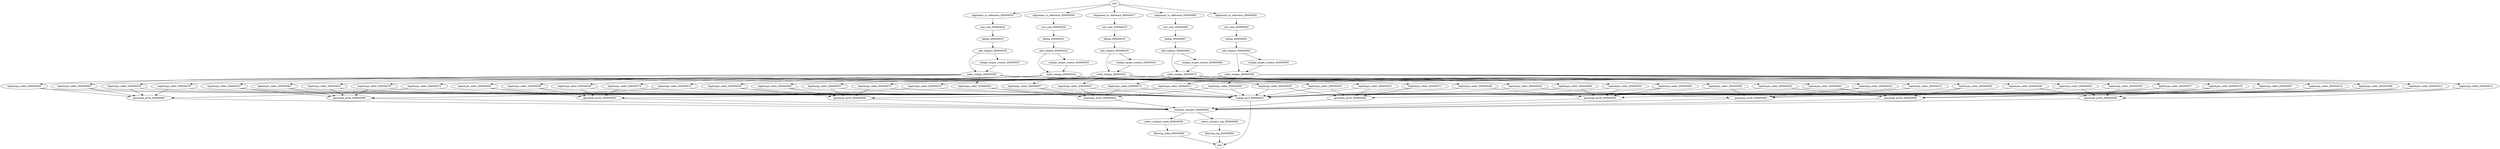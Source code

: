 strict digraph {
alignment_to_reference_ID0000001 [size=10000000];
sort_sam_ID0000002 [size=10000000];
dedup_ID0000003 [size=10000000];
add_replace_ID0000004 [size=10000000];
realign_target_creator_ID0000005 [size=10000000];
indel_realign_ID0000006 [size=10000000];
haplotype_caller_ID0000007 [size=10000000];
haplotype_caller_ID0000008 [size=10000000];
haplotype_caller_ID0000009 [size=10000000];
haplotype_caller_ID0000010 [size=10000000];
haplotype_caller_ID0000011 [size=10000000];
haplotype_caller_ID0000012 [size=10000000];
haplotype_caller_ID0000013 [size=10000000];
haplotype_caller_ID0000014 [size=10000000];
haplotype_caller_ID0000015 [size=10000000];
haplotype_caller_ID0000016 [size=10000000];
alignment_to_reference_ID0000017 [size=10000000];
sort_sam_ID0000018 [size=10000000];
dedup_ID0000019 [size=10000000];
add_replace_ID0000020 [size=10000000];
realign_target_creator_ID0000021 [size=10000000];
indel_realign_ID0000022 [size=10000000];
haplotype_caller_ID0000023 [size=10000000];
haplotype_caller_ID0000024 [size=10000000];
haplotype_caller_ID0000025 [size=10000000];
haplotype_caller_ID0000026 [size=10000000];
haplotype_caller_ID0000027 [size=10000000];
haplotype_caller_ID0000028 [size=10000000];
haplotype_caller_ID0000029 [size=10000000];
haplotype_caller_ID0000030 [size=10000000];
haplotype_caller_ID0000031 [size=10000000];
haplotype_caller_ID0000032 [size=10000000];
alignment_to_reference_ID0000033 [size=10000000];
sort_sam_ID0000034 [size=10000000];
dedup_ID0000035 [size=10000000];
add_replace_ID0000036 [size=10000000];
realign_target_creator_ID0000037 [size=10000000];
indel_realign_ID0000038 [size=10000000];
haplotype_caller_ID0000039 [size=10000000];
haplotype_caller_ID0000040 [size=10000000];
haplotype_caller_ID0000041 [size=10000000];
haplotype_caller_ID0000042 [size=10000000];
haplotype_caller_ID0000043 [size=10000000];
haplotype_caller_ID0000044 [size=10000000];
haplotype_caller_ID0000045 [size=10000000];
haplotype_caller_ID0000046 [size=10000000];
haplotype_caller_ID0000047 [size=10000000];
haplotype_caller_ID0000048 [size=10000000];
alignment_to_reference_ID0000049 [size=10000000];
sort_sam_ID0000050 [size=10000000];
dedup_ID0000051 [size=10000000];
add_replace_ID0000052 [size=10000000];
realign_target_creator_ID0000053 [size=10000000];
indel_realign_ID0000054 [size=10000000];
haplotype_caller_ID0000055 [size=10000000];
haplotype_caller_ID0000056 [size=10000000];
haplotype_caller_ID0000057 [size=10000000];
haplotype_caller_ID0000058 [size=10000000];
haplotype_caller_ID0000059 [size=10000000];
haplotype_caller_ID0000060 [size=10000000];
haplotype_caller_ID0000061 [size=10000000];
haplotype_caller_ID0000062 [size=10000000];
haplotype_caller_ID0000063 [size=10000000];
haplotype_caller_ID0000064 [size=10000000];
alignment_to_reference_ID0000065 [size=10000000];
sort_sam_ID0000066 [size=10000000];
dedup_ID0000067 [size=10000000];
add_replace_ID0000068 [size=10000000];
realign_target_creator_ID0000069 [size=10000000];
indel_realign_ID0000070 [size=10000000];
haplotype_caller_ID0000071 [size=10000000];
haplotype_caller_ID0000072 [size=10000000];
haplotype_caller_ID0000073 [size=10000000];
haplotype_caller_ID0000074 [size=10000000];
haplotype_caller_ID0000075 [size=10000000];
haplotype_caller_ID0000076 [size=10000000];
haplotype_caller_ID0000077 [size=10000000];
haplotype_caller_ID0000078 [size=10000000];
haplotype_caller_ID0000079 [size=10000000];
haplotype_caller_ID0000080 [size=10000000];
merge_gcvf_ID0000081 [size=10000000];
genotype_gvcfs_ID0000082 [size=10000000];
genotype_gvcfs_ID0000083 [size=10000000];
genotype_gvcfs_ID0000084 [size=10000000];
genotype_gvcfs_ID0000085 [size=10000000];
genotype_gvcfs_ID0000086 [size=10000000];
genotype_gvcfs_ID0000087 [size=10000000];
genotype_gvcfs_ID0000088 [size=10000000];
genotype_gvcfs_ID0000089 [size=10000000];
genotype_gvcfs_ID0000090 [size=10000000];
genotype_gvcfs_ID0000091 [size=10000000];
combine_variants_ID0000092 [size=10000000];
select_variants_snp_ID0000093 [size=10000000];
filtering_snp_ID0000094 [size=10000000];
select_variants_indel_ID0000095 [size=10000000];
filtering_indel_ID0000096 [size=10000000];
root [size=2];
end [size=2];
alignment_to_reference_ID0000001 -> sort_sam_ID0000002 [size=40000000];
sort_sam_ID0000002 -> dedup_ID0000003 [size=40000000];
dedup_ID0000003 -> add_replace_ID0000004 [size=40000000];
add_replace_ID0000004 -> realign_target_creator_ID0000005 [size=40000000];
add_replace_ID0000004 -> indel_realign_ID0000006 [size=40000000];
realign_target_creator_ID0000005 -> indel_realign_ID0000006 [size=40000000];
indel_realign_ID0000006 -> haplotype_caller_ID0000007 [size=40000000];
indel_realign_ID0000006 -> haplotype_caller_ID0000008 [size=40000000];
indel_realign_ID0000006 -> haplotype_caller_ID0000009 [size=40000000];
indel_realign_ID0000006 -> haplotype_caller_ID0000010 [size=40000000];
indel_realign_ID0000006 -> haplotype_caller_ID0000011 [size=40000000];
indel_realign_ID0000006 -> haplotype_caller_ID0000012 [size=40000000];
indel_realign_ID0000006 -> haplotype_caller_ID0000013 [size=40000000];
indel_realign_ID0000006 -> haplotype_caller_ID0000014 [size=40000000];
indel_realign_ID0000006 -> haplotype_caller_ID0000015 [size=40000000];
indel_realign_ID0000006 -> haplotype_caller_ID0000016 [size=40000000];
haplotype_caller_ID0000007 -> merge_gcvf_ID0000081 [size=40000000];
haplotype_caller_ID0000007 -> genotype_gvcfs_ID0000082 [size=40000000];
haplotype_caller_ID0000008 -> merge_gcvf_ID0000081 [size=40000000];
haplotype_caller_ID0000008 -> genotype_gvcfs_ID0000083 [size=40000000];
haplotype_caller_ID0000009 -> merge_gcvf_ID0000081 [size=40000000];
haplotype_caller_ID0000009 -> genotype_gvcfs_ID0000084 [size=40000000];
haplotype_caller_ID0000010 -> merge_gcvf_ID0000081 [size=40000000];
haplotype_caller_ID0000010 -> genotype_gvcfs_ID0000085 [size=40000000];
haplotype_caller_ID0000011 -> merge_gcvf_ID0000081 [size=40000000];
haplotype_caller_ID0000011 -> genotype_gvcfs_ID0000086 [size=40000000];
haplotype_caller_ID0000012 -> merge_gcvf_ID0000081 [size=40000000];
haplotype_caller_ID0000012 -> genotype_gvcfs_ID0000087 [size=40000000];
haplotype_caller_ID0000013 -> merge_gcvf_ID0000081 [size=40000000];
haplotype_caller_ID0000013 -> genotype_gvcfs_ID0000088 [size=40000000];
haplotype_caller_ID0000014 -> merge_gcvf_ID0000081 [size=40000000];
haplotype_caller_ID0000014 -> genotype_gvcfs_ID0000089 [size=40000000];
haplotype_caller_ID0000015 -> merge_gcvf_ID0000081 [size=40000000];
haplotype_caller_ID0000015 -> genotype_gvcfs_ID0000090 [size=40000000];
haplotype_caller_ID0000016 -> merge_gcvf_ID0000081 [size=40000000];
haplotype_caller_ID0000016 -> genotype_gvcfs_ID0000091 [size=40000000];
alignment_to_reference_ID0000017 -> sort_sam_ID0000018 [size=40000000];
sort_sam_ID0000018 -> dedup_ID0000019 [size=40000000];
dedup_ID0000019 -> add_replace_ID0000020 [size=40000000];
add_replace_ID0000020 -> realign_target_creator_ID0000021 [size=40000000];
add_replace_ID0000020 -> indel_realign_ID0000022 [size=40000000];
realign_target_creator_ID0000021 -> indel_realign_ID0000022 [size=40000000];
indel_realign_ID0000022 -> haplotype_caller_ID0000023 [size=40000000];
indel_realign_ID0000022 -> haplotype_caller_ID0000024 [size=40000000];
indel_realign_ID0000022 -> haplotype_caller_ID0000025 [size=40000000];
indel_realign_ID0000022 -> haplotype_caller_ID0000026 [size=40000000];
indel_realign_ID0000022 -> haplotype_caller_ID0000027 [size=40000000];
indel_realign_ID0000022 -> haplotype_caller_ID0000028 [size=40000000];
indel_realign_ID0000022 -> haplotype_caller_ID0000029 [size=40000000];
indel_realign_ID0000022 -> haplotype_caller_ID0000030 [size=40000000];
indel_realign_ID0000022 -> haplotype_caller_ID0000031 [size=40000000];
indel_realign_ID0000022 -> haplotype_caller_ID0000032 [size=40000000];
haplotype_caller_ID0000023 -> merge_gcvf_ID0000081 [size=40000000];
haplotype_caller_ID0000023 -> genotype_gvcfs_ID0000082 [size=40000000];
haplotype_caller_ID0000024 -> merge_gcvf_ID0000081 [size=40000000];
haplotype_caller_ID0000024 -> genotype_gvcfs_ID0000083 [size=40000000];
haplotype_caller_ID0000025 -> merge_gcvf_ID0000081 [size=40000000];
haplotype_caller_ID0000025 -> genotype_gvcfs_ID0000084 [size=40000000];
haplotype_caller_ID0000026 -> merge_gcvf_ID0000081 [size=40000000];
haplotype_caller_ID0000026 -> genotype_gvcfs_ID0000085 [size=40000000];
haplotype_caller_ID0000027 -> merge_gcvf_ID0000081 [size=40000000];
haplotype_caller_ID0000027 -> genotype_gvcfs_ID0000086 [size=40000000];
haplotype_caller_ID0000028 -> merge_gcvf_ID0000081 [size=40000000];
haplotype_caller_ID0000028 -> genotype_gvcfs_ID0000087 [size=40000000];
haplotype_caller_ID0000029 -> merge_gcvf_ID0000081 [size=40000000];
haplotype_caller_ID0000029 -> genotype_gvcfs_ID0000088 [size=40000000];
haplotype_caller_ID0000030 -> merge_gcvf_ID0000081 [size=40000000];
haplotype_caller_ID0000030 -> genotype_gvcfs_ID0000089 [size=40000000];
haplotype_caller_ID0000031 -> merge_gcvf_ID0000081 [size=40000000];
haplotype_caller_ID0000031 -> genotype_gvcfs_ID0000090 [size=40000000];
haplotype_caller_ID0000032 -> merge_gcvf_ID0000081 [size=40000000];
haplotype_caller_ID0000032 -> genotype_gvcfs_ID0000091 [size=40000000];
alignment_to_reference_ID0000033 -> sort_sam_ID0000034 [size=40000000];
sort_sam_ID0000034 -> dedup_ID0000035 [size=40000000];
dedup_ID0000035 -> add_replace_ID0000036 [size=40000000];
add_replace_ID0000036 -> realign_target_creator_ID0000037 [size=40000000];
add_replace_ID0000036 -> indel_realign_ID0000038 [size=40000000];
realign_target_creator_ID0000037 -> indel_realign_ID0000038 [size=40000000];
indel_realign_ID0000038 -> haplotype_caller_ID0000039 [size=40000000];
indel_realign_ID0000038 -> haplotype_caller_ID0000040 [size=40000000];
indel_realign_ID0000038 -> haplotype_caller_ID0000041 [size=40000000];
indel_realign_ID0000038 -> haplotype_caller_ID0000042 [size=40000000];
indel_realign_ID0000038 -> haplotype_caller_ID0000043 [size=40000000];
indel_realign_ID0000038 -> haplotype_caller_ID0000044 [size=40000000];
indel_realign_ID0000038 -> haplotype_caller_ID0000045 [size=40000000];
indel_realign_ID0000038 -> haplotype_caller_ID0000046 [size=40000000];
indel_realign_ID0000038 -> haplotype_caller_ID0000047 [size=40000000];
indel_realign_ID0000038 -> haplotype_caller_ID0000048 [size=40000000];
haplotype_caller_ID0000039 -> merge_gcvf_ID0000081 [size=40000000];
haplotype_caller_ID0000039 -> genotype_gvcfs_ID0000082 [size=40000000];
haplotype_caller_ID0000040 -> merge_gcvf_ID0000081 [size=40000000];
haplotype_caller_ID0000040 -> genotype_gvcfs_ID0000083 [size=40000000];
haplotype_caller_ID0000041 -> merge_gcvf_ID0000081 [size=40000000];
haplotype_caller_ID0000041 -> genotype_gvcfs_ID0000084 [size=40000000];
haplotype_caller_ID0000042 -> merge_gcvf_ID0000081 [size=40000000];
haplotype_caller_ID0000042 -> genotype_gvcfs_ID0000085 [size=40000000];
haplotype_caller_ID0000043 -> merge_gcvf_ID0000081 [size=40000000];
haplotype_caller_ID0000043 -> genotype_gvcfs_ID0000086 [size=40000000];
haplotype_caller_ID0000044 -> merge_gcvf_ID0000081 [size=40000000];
haplotype_caller_ID0000044 -> genotype_gvcfs_ID0000087 [size=40000000];
haplotype_caller_ID0000045 -> merge_gcvf_ID0000081 [size=40000000];
haplotype_caller_ID0000045 -> genotype_gvcfs_ID0000088 [size=40000000];
haplotype_caller_ID0000046 -> merge_gcvf_ID0000081 [size=40000000];
haplotype_caller_ID0000046 -> genotype_gvcfs_ID0000089 [size=40000000];
haplotype_caller_ID0000047 -> merge_gcvf_ID0000081 [size=40000000];
haplotype_caller_ID0000047 -> genotype_gvcfs_ID0000090 [size=40000000];
haplotype_caller_ID0000048 -> merge_gcvf_ID0000081 [size=40000000];
haplotype_caller_ID0000048 -> genotype_gvcfs_ID0000091 [size=40000000];
alignment_to_reference_ID0000049 -> sort_sam_ID0000050 [size=40000000];
sort_sam_ID0000050 -> dedup_ID0000051 [size=40000000];
dedup_ID0000051 -> add_replace_ID0000052 [size=40000000];
add_replace_ID0000052 -> realign_target_creator_ID0000053 [size=40000000];
add_replace_ID0000052 -> indel_realign_ID0000054 [size=40000000];
realign_target_creator_ID0000053 -> indel_realign_ID0000054 [size=40000000];
indel_realign_ID0000054 -> haplotype_caller_ID0000055 [size=40000000];
indel_realign_ID0000054 -> haplotype_caller_ID0000056 [size=40000000];
indel_realign_ID0000054 -> haplotype_caller_ID0000057 [size=40000000];
indel_realign_ID0000054 -> haplotype_caller_ID0000058 [size=40000000];
indel_realign_ID0000054 -> haplotype_caller_ID0000059 [size=40000000];
indel_realign_ID0000054 -> haplotype_caller_ID0000060 [size=40000000];
indel_realign_ID0000054 -> haplotype_caller_ID0000061 [size=40000000];
indel_realign_ID0000054 -> haplotype_caller_ID0000062 [size=40000000];
indel_realign_ID0000054 -> haplotype_caller_ID0000063 [size=40000000];
indel_realign_ID0000054 -> haplotype_caller_ID0000064 [size=40000000];
haplotype_caller_ID0000055 -> merge_gcvf_ID0000081 [size=40000000];
haplotype_caller_ID0000055 -> genotype_gvcfs_ID0000082 [size=40000000];
haplotype_caller_ID0000056 -> merge_gcvf_ID0000081 [size=40000000];
haplotype_caller_ID0000056 -> genotype_gvcfs_ID0000083 [size=40000000];
haplotype_caller_ID0000057 -> merge_gcvf_ID0000081 [size=40000000];
haplotype_caller_ID0000057 -> genotype_gvcfs_ID0000084 [size=40000000];
haplotype_caller_ID0000058 -> merge_gcvf_ID0000081 [size=40000000];
haplotype_caller_ID0000058 -> genotype_gvcfs_ID0000085 [size=40000000];
haplotype_caller_ID0000059 -> merge_gcvf_ID0000081 [size=40000000];
haplotype_caller_ID0000059 -> genotype_gvcfs_ID0000086 [size=40000000];
haplotype_caller_ID0000060 -> merge_gcvf_ID0000081 [size=40000000];
haplotype_caller_ID0000060 -> genotype_gvcfs_ID0000087 [size=40000000];
haplotype_caller_ID0000061 -> merge_gcvf_ID0000081 [size=40000000];
haplotype_caller_ID0000061 -> genotype_gvcfs_ID0000088 [size=40000000];
haplotype_caller_ID0000062 -> merge_gcvf_ID0000081 [size=40000000];
haplotype_caller_ID0000062 -> genotype_gvcfs_ID0000089 [size=40000000];
haplotype_caller_ID0000063 -> merge_gcvf_ID0000081 [size=40000000];
haplotype_caller_ID0000063 -> genotype_gvcfs_ID0000090 [size=40000000];
haplotype_caller_ID0000064 -> merge_gcvf_ID0000081 [size=40000000];
haplotype_caller_ID0000064 -> genotype_gvcfs_ID0000091 [size=40000000];
alignment_to_reference_ID0000065 -> sort_sam_ID0000066 [size=40000000];
sort_sam_ID0000066 -> dedup_ID0000067 [size=40000000];
dedup_ID0000067 -> add_replace_ID0000068 [size=40000000];
add_replace_ID0000068 -> realign_target_creator_ID0000069 [size=40000000];
add_replace_ID0000068 -> indel_realign_ID0000070 [size=40000000];
realign_target_creator_ID0000069 -> indel_realign_ID0000070 [size=40000000];
indel_realign_ID0000070 -> haplotype_caller_ID0000071 [size=40000000];
indel_realign_ID0000070 -> haplotype_caller_ID0000072 [size=40000000];
indel_realign_ID0000070 -> haplotype_caller_ID0000073 [size=40000000];
indel_realign_ID0000070 -> haplotype_caller_ID0000074 [size=40000000];
indel_realign_ID0000070 -> haplotype_caller_ID0000075 [size=40000000];
indel_realign_ID0000070 -> haplotype_caller_ID0000076 [size=40000000];
indel_realign_ID0000070 -> haplotype_caller_ID0000077 [size=40000000];
indel_realign_ID0000070 -> haplotype_caller_ID0000078 [size=40000000];
indel_realign_ID0000070 -> haplotype_caller_ID0000079 [size=40000000];
indel_realign_ID0000070 -> haplotype_caller_ID0000080 [size=40000000];
haplotype_caller_ID0000071 -> merge_gcvf_ID0000081 [size=40000000];
haplotype_caller_ID0000071 -> genotype_gvcfs_ID0000082 [size=40000000];
haplotype_caller_ID0000072 -> merge_gcvf_ID0000081 [size=40000000];
haplotype_caller_ID0000072 -> genotype_gvcfs_ID0000083 [size=40000000];
haplotype_caller_ID0000073 -> merge_gcvf_ID0000081 [size=40000000];
haplotype_caller_ID0000073 -> genotype_gvcfs_ID0000084 [size=40000000];
haplotype_caller_ID0000074 -> merge_gcvf_ID0000081 [size=40000000];
haplotype_caller_ID0000074 -> genotype_gvcfs_ID0000085 [size=40000000];
haplotype_caller_ID0000075 -> merge_gcvf_ID0000081 [size=40000000];
haplotype_caller_ID0000075 -> genotype_gvcfs_ID0000086 [size=40000000];
haplotype_caller_ID0000076 -> merge_gcvf_ID0000081 [size=40000000];
haplotype_caller_ID0000076 -> genotype_gvcfs_ID0000087 [size=40000000];
haplotype_caller_ID0000077 -> merge_gcvf_ID0000081 [size=40000000];
haplotype_caller_ID0000077 -> genotype_gvcfs_ID0000088 [size=40000000];
haplotype_caller_ID0000078 -> merge_gcvf_ID0000081 [size=40000000];
haplotype_caller_ID0000078 -> genotype_gvcfs_ID0000089 [size=40000000];
haplotype_caller_ID0000079 -> merge_gcvf_ID0000081 [size=40000000];
haplotype_caller_ID0000079 -> genotype_gvcfs_ID0000090 [size=40000000];
haplotype_caller_ID0000080 -> merge_gcvf_ID0000081 [size=40000000];
haplotype_caller_ID0000080 -> genotype_gvcfs_ID0000091 [size=40000000];
merge_gcvf_ID0000081 -> end [size=2];
genotype_gvcfs_ID0000082 -> combine_variants_ID0000092 [size=40000000];
genotype_gvcfs_ID0000083 -> combine_variants_ID0000092 [size=40000000];
genotype_gvcfs_ID0000084 -> combine_variants_ID0000092 [size=40000000];
genotype_gvcfs_ID0000085 -> combine_variants_ID0000092 [size=40000000];
genotype_gvcfs_ID0000086 -> combine_variants_ID0000092 [size=40000000];
genotype_gvcfs_ID0000087 -> combine_variants_ID0000092 [size=40000000];
genotype_gvcfs_ID0000088 -> combine_variants_ID0000092 [size=40000000];
genotype_gvcfs_ID0000089 -> combine_variants_ID0000092 [size=40000000];
genotype_gvcfs_ID0000090 -> combine_variants_ID0000092 [size=40000000];
genotype_gvcfs_ID0000091 -> combine_variants_ID0000092 [size=40000000];
combine_variants_ID0000092 -> select_variants_snp_ID0000093 [size=40000000];
combine_variants_ID0000092 -> select_variants_indel_ID0000095 [size=40000000];
select_variants_snp_ID0000093 -> filtering_snp_ID0000094 [size=40000000];
filtering_snp_ID0000094 -> end [size=2];
select_variants_indel_ID0000095 -> filtering_indel_ID0000096 [size=40000000];
filtering_indel_ID0000096 -> end [size=2];
root -> alignment_to_reference_ID0000001 [size=2];
root -> alignment_to_reference_ID0000017 [size=2];
root -> alignment_to_reference_ID0000033 [size=2];
root -> alignment_to_reference_ID0000049 [size=2];
root -> alignment_to_reference_ID0000065 [size=2];
}
